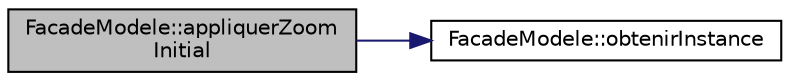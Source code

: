 digraph "FacadeModele::appliquerZoomInitial"
{
  edge [fontname="Helvetica",fontsize="10",labelfontname="Helvetica",labelfontsize="10"];
  node [fontname="Helvetica",fontsize="10",shape=record];
  rankdir="LR";
  Node1 [label="FacadeModele::appliquerZoom\lInitial",height=0.2,width=0.4,color="black", fillcolor="grey75", style="filled", fontcolor="black"];
  Node1 -> Node2 [color="midnightblue",fontsize="10",style="solid",fontname="Helvetica"];
  Node2 [label="FacadeModele::obtenirInstance",height=0.2,width=0.4,color="black", fillcolor="white", style="filled",URL="$d1/dd9/class_facade_modele.html#a9d148f8472316f87cdd79baccc000de8",tooltip="Obtient l&#39;instance unique de la classe. "];
}

